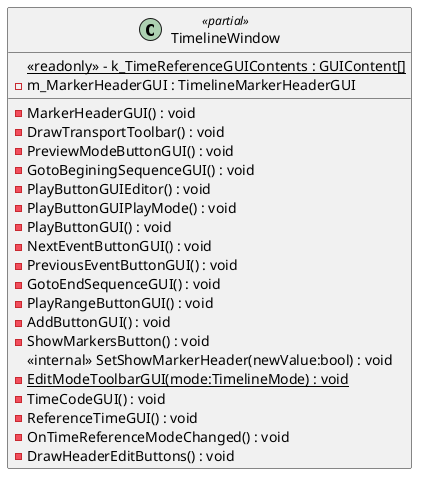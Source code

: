 @startuml
class TimelineWindow <<partial>> {
    {static} <<readonly>> - k_TimeReferenceGUIContents : GUIContent[]
    - m_MarkerHeaderGUI : TimelineMarkerHeaderGUI
    - MarkerHeaderGUI() : void
    - DrawTransportToolbar() : void
    - PreviewModeButtonGUI() : void
    - GotoBeginingSequenceGUI() : void
    - PlayButtonGUIEditor() : void
    - PlayButtonGUIPlayMode() : void
    - PlayButtonGUI() : void
    - NextEventButtonGUI() : void
    - PreviousEventButtonGUI() : void
    - GotoEndSequenceGUI() : void
    - PlayRangeButtonGUI() : void
    - AddButtonGUI() : void
    - ShowMarkersButton() : void
    <<internal>> SetShowMarkerHeader(newValue:bool) : void
    {static} - EditModeToolbarGUI(mode:TimelineMode) : void
    - TimeCodeGUI() : void
    - ReferenceTimeGUI() : void
    - OnTimeReferenceModeChanged() : void
    - DrawHeaderEditButtons() : void
}
@enduml

